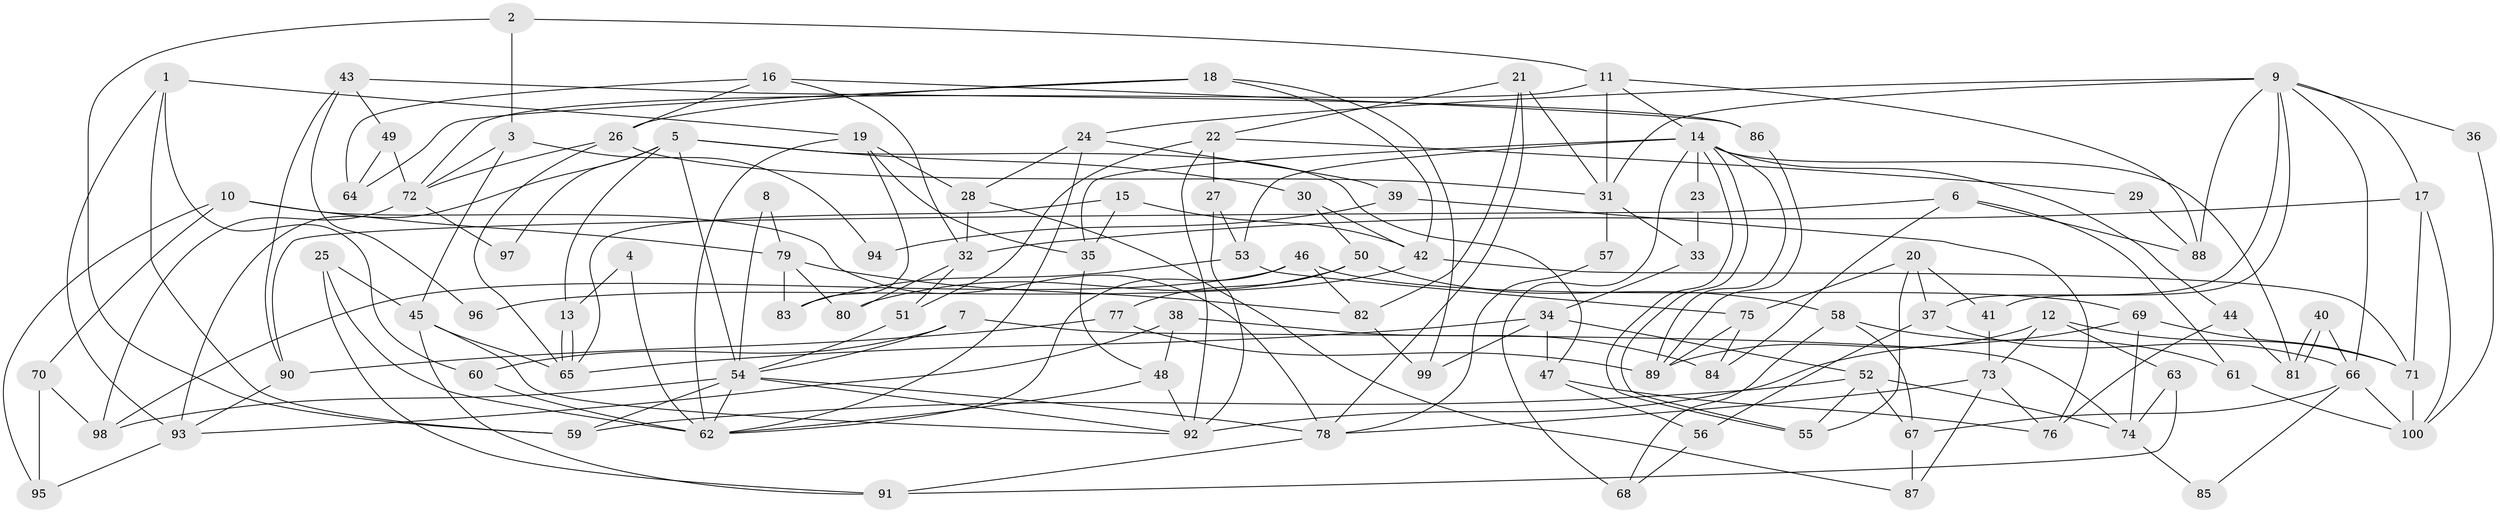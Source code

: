 // Generated by graph-tools (version 1.1) at 2025/11/02/21/25 10:11:14]
// undirected, 100 vertices, 200 edges
graph export_dot {
graph [start="1"]
  node [color=gray90,style=filled];
  1;
  2;
  3;
  4;
  5;
  6;
  7;
  8;
  9;
  10;
  11;
  12;
  13;
  14;
  15;
  16;
  17;
  18;
  19;
  20;
  21;
  22;
  23;
  24;
  25;
  26;
  27;
  28;
  29;
  30;
  31;
  32;
  33;
  34;
  35;
  36;
  37;
  38;
  39;
  40;
  41;
  42;
  43;
  44;
  45;
  46;
  47;
  48;
  49;
  50;
  51;
  52;
  53;
  54;
  55;
  56;
  57;
  58;
  59;
  60;
  61;
  62;
  63;
  64;
  65;
  66;
  67;
  68;
  69;
  70;
  71;
  72;
  73;
  74;
  75;
  76;
  77;
  78;
  79;
  80;
  81;
  82;
  83;
  84;
  85;
  86;
  87;
  88;
  89;
  90;
  91;
  92;
  93;
  94;
  95;
  96;
  97;
  98;
  99;
  100;
  1 -- 59;
  1 -- 60;
  1 -- 19;
  1 -- 93;
  2 -- 59;
  2 -- 11;
  2 -- 3;
  3 -- 45;
  3 -- 72;
  3 -- 94;
  4 -- 13;
  4 -- 62;
  5 -- 54;
  5 -- 93;
  5 -- 13;
  5 -- 30;
  5 -- 47;
  5 -- 97;
  6 -- 90;
  6 -- 61;
  6 -- 84;
  6 -- 88;
  7 -- 74;
  7 -- 54;
  7 -- 60;
  8 -- 79;
  8 -- 54;
  9 -- 24;
  9 -- 88;
  9 -- 17;
  9 -- 31;
  9 -- 36;
  9 -- 37;
  9 -- 41;
  9 -- 66;
  10 -- 78;
  10 -- 95;
  10 -- 70;
  10 -- 79;
  11 -- 31;
  11 -- 72;
  11 -- 14;
  11 -- 88;
  12 -- 63;
  12 -- 71;
  12 -- 73;
  12 -- 89;
  13 -- 65;
  13 -- 65;
  14 -- 55;
  14 -- 55;
  14 -- 23;
  14 -- 35;
  14 -- 44;
  14 -- 53;
  14 -- 68;
  14 -- 81;
  14 -- 89;
  15 -- 65;
  15 -- 42;
  15 -- 35;
  16 -- 86;
  16 -- 32;
  16 -- 26;
  16 -- 64;
  17 -- 100;
  17 -- 32;
  17 -- 71;
  18 -- 26;
  18 -- 99;
  18 -- 42;
  18 -- 64;
  19 -- 35;
  19 -- 28;
  19 -- 62;
  19 -- 83;
  20 -- 37;
  20 -- 55;
  20 -- 41;
  20 -- 75;
  21 -- 78;
  21 -- 31;
  21 -- 22;
  21 -- 82;
  22 -- 92;
  22 -- 27;
  22 -- 29;
  22 -- 51;
  23 -- 33;
  24 -- 28;
  24 -- 62;
  24 -- 39;
  25 -- 62;
  25 -- 91;
  25 -- 45;
  26 -- 65;
  26 -- 31;
  26 -- 72;
  27 -- 53;
  27 -- 92;
  28 -- 32;
  28 -- 87;
  29 -- 88;
  30 -- 42;
  30 -- 50;
  31 -- 33;
  31 -- 57;
  32 -- 51;
  32 -- 80;
  33 -- 34;
  34 -- 65;
  34 -- 47;
  34 -- 52;
  34 -- 99;
  35 -- 48;
  36 -- 100;
  37 -- 56;
  37 -- 66;
  38 -- 84;
  38 -- 48;
  38 -- 93;
  39 -- 76;
  39 -- 94;
  40 -- 81;
  40 -- 81;
  40 -- 66;
  41 -- 73;
  42 -- 71;
  42 -- 96;
  43 -- 49;
  43 -- 90;
  43 -- 86;
  43 -- 96;
  44 -- 81;
  44 -- 76;
  45 -- 92;
  45 -- 65;
  45 -- 91;
  46 -- 82;
  46 -- 98;
  46 -- 62;
  46 -- 69;
  47 -- 76;
  47 -- 56;
  48 -- 62;
  48 -- 92;
  49 -- 72;
  49 -- 64;
  50 -- 80;
  50 -- 58;
  50 -- 77;
  51 -- 54;
  52 -- 67;
  52 -- 55;
  52 -- 59;
  52 -- 74;
  53 -- 75;
  53 -- 83;
  54 -- 62;
  54 -- 92;
  54 -- 59;
  54 -- 78;
  54 -- 98;
  56 -- 68;
  57 -- 78;
  58 -- 67;
  58 -- 61;
  58 -- 68;
  60 -- 62;
  61 -- 100;
  63 -- 74;
  63 -- 91;
  66 -- 67;
  66 -- 85;
  66 -- 100;
  67 -- 87;
  69 -- 92;
  69 -- 71;
  69 -- 74;
  70 -- 98;
  70 -- 95;
  71 -- 100;
  72 -- 97;
  72 -- 98;
  73 -- 76;
  73 -- 78;
  73 -- 87;
  74 -- 85;
  75 -- 89;
  75 -- 84;
  77 -- 89;
  77 -- 90;
  78 -- 91;
  79 -- 83;
  79 -- 80;
  79 -- 82;
  82 -- 99;
  86 -- 89;
  90 -- 93;
  93 -- 95;
}
